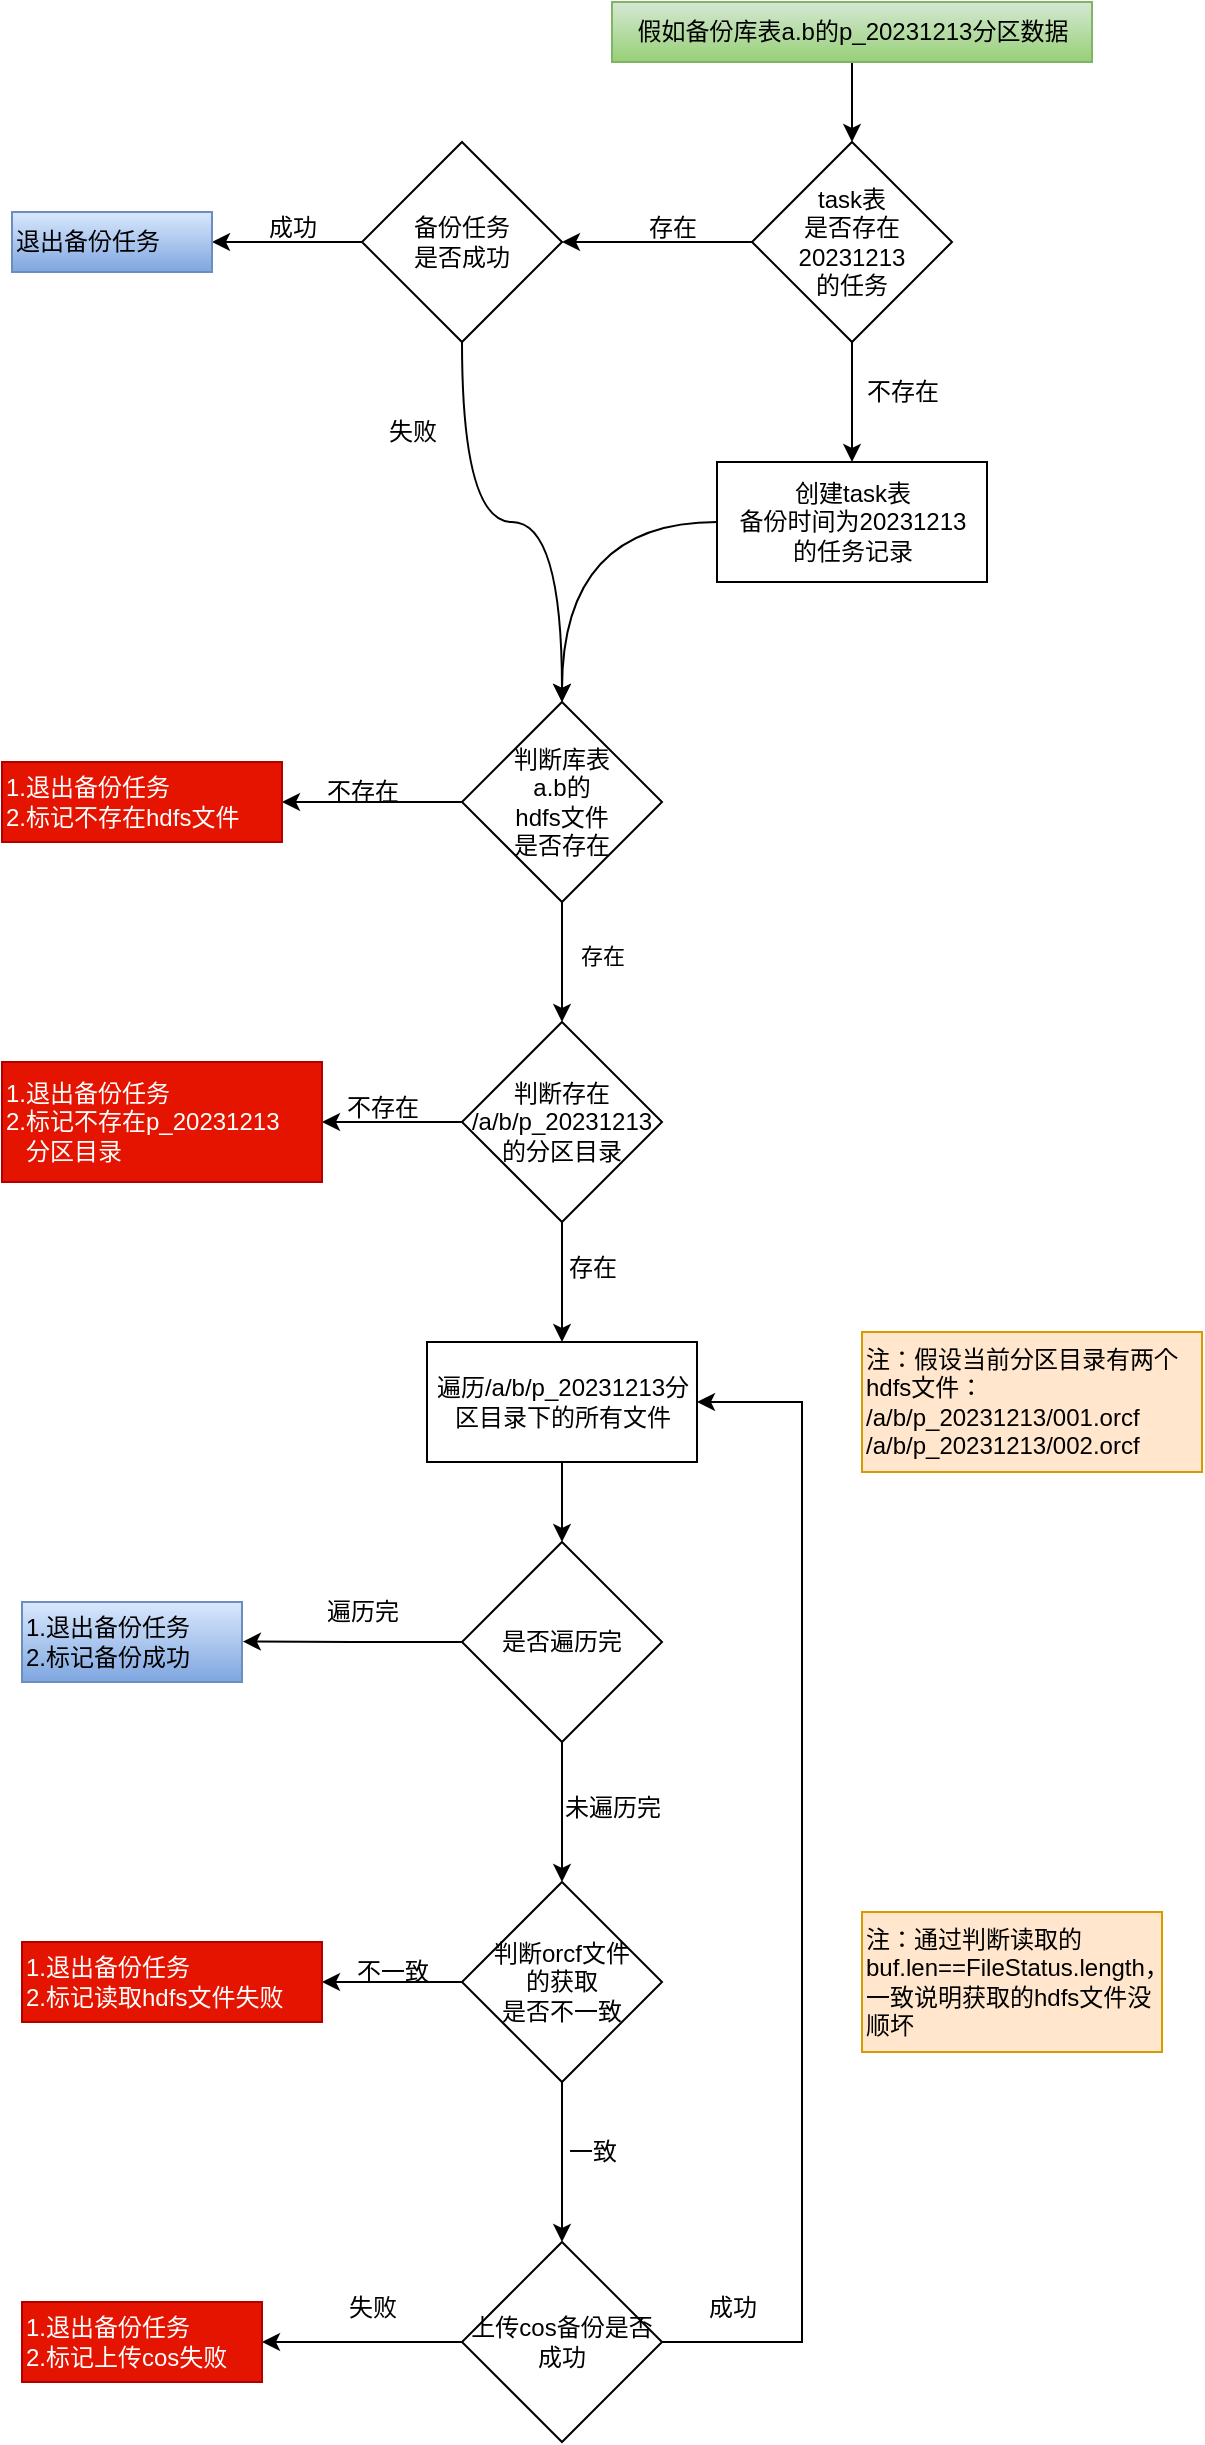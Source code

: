 <mxfile version="22.1.8" type="github">
  <diagram name="Page-1" id="mlTP5GkgayAPcvq2FMzZ">
    <mxGraphModel dx="2311" dy="924" grid="1" gridSize="10" guides="1" tooltips="1" connect="1" arrows="1" fold="1" page="1" pageScale="1" pageWidth="850" pageHeight="1100" math="0" shadow="0">
      <root>
        <mxCell id="0" />
        <mxCell id="1" parent="0" />
        <mxCell id="9JkG7-nkFBZPGrmJ6e62-5" style="edgeStyle=orthogonalEdgeStyle;rounded=0;orthogonalLoop=1;jettySize=auto;html=1;" edge="1" parent="1" source="9JkG7-nkFBZPGrmJ6e62-2" target="9JkG7-nkFBZPGrmJ6e62-3">
          <mxGeometry relative="1" as="geometry" />
        </mxCell>
        <mxCell id="9JkG7-nkFBZPGrmJ6e62-2" value="假如备份库表a.b的p_20231213分区数据" style="text;html=1;align=center;verticalAlign=middle;resizable=0;points=[];autosize=1;strokeColor=#82b366;fillColor=#d5e8d4;gradientColor=#97d077;" vertex="1" parent="1">
          <mxGeometry x="295" y="90" width="240" height="30" as="geometry" />
        </mxCell>
        <mxCell id="9JkG7-nkFBZPGrmJ6e62-6" style="edgeStyle=orthogonalEdgeStyle;rounded=0;orthogonalLoop=1;jettySize=auto;html=1;exitX=0.5;exitY=1;exitDx=0;exitDy=0;" edge="1" parent="1" source="9JkG7-nkFBZPGrmJ6e62-3" target="9JkG7-nkFBZPGrmJ6e62-4">
          <mxGeometry relative="1" as="geometry" />
        </mxCell>
        <mxCell id="9JkG7-nkFBZPGrmJ6e62-11" style="edgeStyle=orthogonalEdgeStyle;rounded=0;orthogonalLoop=1;jettySize=auto;html=1;entryX=1;entryY=0.5;entryDx=0;entryDy=0;" edge="1" parent="1" source="9JkG7-nkFBZPGrmJ6e62-3" target="9JkG7-nkFBZPGrmJ6e62-10">
          <mxGeometry relative="1" as="geometry" />
        </mxCell>
        <mxCell id="9JkG7-nkFBZPGrmJ6e62-3" value="task表&lt;br&gt;是否存在20231213&lt;br&gt;的任务" style="rhombus;whiteSpace=wrap;html=1;" vertex="1" parent="1">
          <mxGeometry x="365" y="160" width="100" height="100" as="geometry" />
        </mxCell>
        <mxCell id="9JkG7-nkFBZPGrmJ6e62-18" style="edgeStyle=orthogonalEdgeStyle;rounded=0;orthogonalLoop=1;jettySize=auto;html=1;entryX=0.5;entryY=0;entryDx=0;entryDy=0;curved=1;" edge="1" parent="1" source="9JkG7-nkFBZPGrmJ6e62-4" target="9JkG7-nkFBZPGrmJ6e62-16">
          <mxGeometry relative="1" as="geometry" />
        </mxCell>
        <mxCell id="9JkG7-nkFBZPGrmJ6e62-4" value="创建task表&lt;br&gt;备份时间为20231213&lt;br&gt;的任务记录" style="rounded=0;whiteSpace=wrap;html=1;" vertex="1" parent="1">
          <mxGeometry x="347.5" y="320" width="135" height="60" as="geometry" />
        </mxCell>
        <mxCell id="9JkG7-nkFBZPGrmJ6e62-7" value="不存在" style="text;html=1;align=center;verticalAlign=middle;resizable=0;points=[];autosize=1;strokeColor=none;fillColor=none;" vertex="1" parent="1">
          <mxGeometry x="410" y="270" width="60" height="30" as="geometry" />
        </mxCell>
        <mxCell id="9JkG7-nkFBZPGrmJ6e62-13" style="edgeStyle=orthogonalEdgeStyle;rounded=0;orthogonalLoop=1;jettySize=auto;html=1;" edge="1" parent="1" source="9JkG7-nkFBZPGrmJ6e62-10" target="9JkG7-nkFBZPGrmJ6e62-12">
          <mxGeometry relative="1" as="geometry" />
        </mxCell>
        <mxCell id="9JkG7-nkFBZPGrmJ6e62-17" style="edgeStyle=orthogonalEdgeStyle;rounded=0;orthogonalLoop=1;jettySize=auto;html=1;entryX=0.5;entryY=0;entryDx=0;entryDy=0;curved=1;" edge="1" parent="1" source="9JkG7-nkFBZPGrmJ6e62-10" target="9JkG7-nkFBZPGrmJ6e62-16">
          <mxGeometry relative="1" as="geometry" />
        </mxCell>
        <mxCell id="9JkG7-nkFBZPGrmJ6e62-10" value="备份任务&lt;br&gt;是否成功" style="rhombus;whiteSpace=wrap;html=1;" vertex="1" parent="1">
          <mxGeometry x="170" y="160" width="100" height="100" as="geometry" />
        </mxCell>
        <mxCell id="9JkG7-nkFBZPGrmJ6e62-12" value="退出备份任务" style="text;html=1;align=left;verticalAlign=middle;resizable=0;points=[];autosize=1;strokeColor=#6c8ebf;fillColor=#dae8fc;gradientColor=#7ea6e0;" vertex="1" parent="1">
          <mxGeometry x="-5" y="195" width="100" height="30" as="geometry" />
        </mxCell>
        <mxCell id="9JkG7-nkFBZPGrmJ6e62-14" value="成功" style="text;html=1;align=center;verticalAlign=middle;resizable=0;points=[];autosize=1;strokeColor=none;fillColor=none;" vertex="1" parent="1">
          <mxGeometry x="110" y="188" width="50" height="30" as="geometry" />
        </mxCell>
        <mxCell id="9JkG7-nkFBZPGrmJ6e62-15" value="存在" style="text;html=1;align=center;verticalAlign=middle;resizable=0;points=[];autosize=1;strokeColor=none;fillColor=none;" vertex="1" parent="1">
          <mxGeometry x="300" y="188" width="50" height="30" as="geometry" />
        </mxCell>
        <mxCell id="9JkG7-nkFBZPGrmJ6e62-20" style="edgeStyle=orthogonalEdgeStyle;rounded=0;orthogonalLoop=1;jettySize=auto;html=1;" edge="1" parent="1" source="9JkG7-nkFBZPGrmJ6e62-16" target="9JkG7-nkFBZPGrmJ6e62-19">
          <mxGeometry relative="1" as="geometry" />
        </mxCell>
        <mxCell id="9JkG7-nkFBZPGrmJ6e62-23" style="edgeStyle=orthogonalEdgeStyle;rounded=0;orthogonalLoop=1;jettySize=auto;html=1;" edge="1" parent="1" source="9JkG7-nkFBZPGrmJ6e62-16" target="9JkG7-nkFBZPGrmJ6e62-22">
          <mxGeometry relative="1" as="geometry" />
        </mxCell>
        <mxCell id="9JkG7-nkFBZPGrmJ6e62-24" value="存在" style="edgeLabel;html=1;align=center;verticalAlign=middle;resizable=0;points=[];" vertex="1" connectable="0" parent="9JkG7-nkFBZPGrmJ6e62-23">
          <mxGeometry x="-0.4" y="8" relative="1" as="geometry">
            <mxPoint x="12" y="9" as="offset" />
          </mxGeometry>
        </mxCell>
        <mxCell id="9JkG7-nkFBZPGrmJ6e62-16" value="判断库表&lt;br&gt;a.b的&lt;br&gt;hdfs文件&lt;br&gt;是否存在" style="rhombus;whiteSpace=wrap;html=1;" vertex="1" parent="1">
          <mxGeometry x="220" y="440" width="100" height="100" as="geometry" />
        </mxCell>
        <mxCell id="9JkG7-nkFBZPGrmJ6e62-19" value="1.退出备份任务&lt;br&gt;2.标记不存在hdfs文件" style="text;html=1;align=left;verticalAlign=middle;resizable=0;points=[];autosize=1;strokeColor=#B20000;fillColor=#e51400;fontColor=#ffffff;" vertex="1" parent="1">
          <mxGeometry x="-10" y="470" width="140" height="40" as="geometry" />
        </mxCell>
        <mxCell id="9JkG7-nkFBZPGrmJ6e62-21" value="不存在" style="text;html=1;align=center;verticalAlign=middle;resizable=0;points=[];autosize=1;strokeColor=none;fillColor=none;" vertex="1" parent="1">
          <mxGeometry x="140" y="470" width="60" height="30" as="geometry" />
        </mxCell>
        <mxCell id="9JkG7-nkFBZPGrmJ6e62-27" style="edgeStyle=orthogonalEdgeStyle;rounded=0;orthogonalLoop=1;jettySize=auto;html=1;" edge="1" parent="1" source="9JkG7-nkFBZPGrmJ6e62-22" target="9JkG7-nkFBZPGrmJ6e62-25">
          <mxGeometry relative="1" as="geometry" />
        </mxCell>
        <mxCell id="9JkG7-nkFBZPGrmJ6e62-31" style="edgeStyle=orthogonalEdgeStyle;rounded=0;orthogonalLoop=1;jettySize=auto;html=1;" edge="1" parent="1" source="9JkG7-nkFBZPGrmJ6e62-22" target="9JkG7-nkFBZPGrmJ6e62-30">
          <mxGeometry relative="1" as="geometry" />
        </mxCell>
        <mxCell id="9JkG7-nkFBZPGrmJ6e62-22" value="判断存在&lt;br&gt;/a/b/p_20231213&lt;br&gt;的分区目录" style="rhombus;whiteSpace=wrap;html=1;" vertex="1" parent="1">
          <mxGeometry x="220" y="600" width="100" height="100" as="geometry" />
        </mxCell>
        <mxCell id="9JkG7-nkFBZPGrmJ6e62-25" value="1.退出备份任务&lt;br&gt;2.标记不存在p_20231213&lt;br&gt;&amp;nbsp; &amp;nbsp;分区目录" style="text;html=1;align=left;verticalAlign=middle;resizable=0;points=[];autosize=1;strokeColor=#B20000;fillColor=#e51400;fontColor=#ffffff;" vertex="1" parent="1">
          <mxGeometry x="-10" y="620" width="160" height="60" as="geometry" />
        </mxCell>
        <mxCell id="9JkG7-nkFBZPGrmJ6e62-28" value="不存在" style="text;html=1;align=center;verticalAlign=middle;resizable=0;points=[];autosize=1;strokeColor=none;fillColor=none;" vertex="1" parent="1">
          <mxGeometry x="150" y="628" width="60" height="30" as="geometry" />
        </mxCell>
        <mxCell id="9JkG7-nkFBZPGrmJ6e62-35" style="edgeStyle=orthogonalEdgeStyle;rounded=0;orthogonalLoop=1;jettySize=auto;html=1;entryX=0.5;entryY=0;entryDx=0;entryDy=0;" edge="1" parent="1" source="9JkG7-nkFBZPGrmJ6e62-30" target="9JkG7-nkFBZPGrmJ6e62-33">
          <mxGeometry relative="1" as="geometry" />
        </mxCell>
        <mxCell id="9JkG7-nkFBZPGrmJ6e62-30" value="遍历/a/b/p_20231213分区目录下的所有文件" style="rounded=0;whiteSpace=wrap;html=1;" vertex="1" parent="1">
          <mxGeometry x="202.5" y="760" width="135" height="60" as="geometry" />
        </mxCell>
        <mxCell id="9JkG7-nkFBZPGrmJ6e62-32" value="存在" style="text;html=1;align=center;verticalAlign=middle;resizable=0;points=[];autosize=1;strokeColor=none;fillColor=none;" vertex="1" parent="1">
          <mxGeometry x="260" y="708" width="50" height="30" as="geometry" />
        </mxCell>
        <mxCell id="9JkG7-nkFBZPGrmJ6e62-50" style="edgeStyle=orthogonalEdgeStyle;rounded=0;orthogonalLoop=1;jettySize=auto;html=1;" edge="1" parent="1" source="9JkG7-nkFBZPGrmJ6e62-33" target="9JkG7-nkFBZPGrmJ6e62-45">
          <mxGeometry relative="1" as="geometry" />
        </mxCell>
        <mxCell id="9JkG7-nkFBZPGrmJ6e62-33" value="是否遍历完" style="rhombus;whiteSpace=wrap;html=1;" vertex="1" parent="1">
          <mxGeometry x="220" y="860" width="100" height="100" as="geometry" />
        </mxCell>
        <mxCell id="9JkG7-nkFBZPGrmJ6e62-38" value="注：假设当前分区目录有两个hdfs文件：&lt;br&gt;/a/b/p_20231213/001.orcf&lt;br&gt;/a/b/p_20231213/002.orcf" style="rounded=0;whiteSpace=wrap;html=1;align=left;fillColor=#ffe6cc;strokeColor=#d79b00;" vertex="1" parent="1">
          <mxGeometry x="420" y="755" width="170" height="70" as="geometry" />
        </mxCell>
        <mxCell id="9JkG7-nkFBZPGrmJ6e62-40" value="注：通过判断读取的buf.len==FileStatus.length，一致说明获取的hdfs文件没顺坏&amp;nbsp;" style="rounded=0;whiteSpace=wrap;html=1;align=left;fillColor=#ffe6cc;strokeColor=#d79b00;" vertex="1" parent="1">
          <mxGeometry x="420" y="1045" width="150" height="70" as="geometry" />
        </mxCell>
        <mxCell id="9JkG7-nkFBZPGrmJ6e62-42" value="遍历完" style="text;html=1;align=center;verticalAlign=middle;resizable=0;points=[];autosize=1;strokeColor=none;fillColor=none;" vertex="1" parent="1">
          <mxGeometry x="140" y="880" width="60" height="30" as="geometry" />
        </mxCell>
        <mxCell id="9JkG7-nkFBZPGrmJ6e62-43" value="1.退出备份任务&lt;br&gt;2.标记备份成功" style="text;html=1;align=left;verticalAlign=middle;resizable=0;points=[];autosize=1;strokeColor=#6c8ebf;fillColor=#dae8fc;gradientColor=#7ea6e0;" vertex="1" parent="1">
          <mxGeometry y="890" width="110" height="40" as="geometry" />
        </mxCell>
        <mxCell id="9JkG7-nkFBZPGrmJ6e62-44" style="edgeStyle=orthogonalEdgeStyle;rounded=0;orthogonalLoop=1;jettySize=auto;html=1;" edge="1" parent="1" source="9JkG7-nkFBZPGrmJ6e62-45">
          <mxGeometry relative="1" as="geometry">
            <mxPoint x="150" y="1080" as="targetPoint" />
          </mxGeometry>
        </mxCell>
        <mxCell id="9JkG7-nkFBZPGrmJ6e62-53" style="edgeStyle=orthogonalEdgeStyle;rounded=0;orthogonalLoop=1;jettySize=auto;html=1;" edge="1" parent="1" source="9JkG7-nkFBZPGrmJ6e62-45" target="9JkG7-nkFBZPGrmJ6e62-52">
          <mxGeometry relative="1" as="geometry" />
        </mxCell>
        <mxCell id="9JkG7-nkFBZPGrmJ6e62-45" value="判断orcf文件&lt;br&gt;的获取&lt;br&gt;是否不一致" style="rhombus;whiteSpace=wrap;html=1;" vertex="1" parent="1">
          <mxGeometry x="220" y="1030" width="100" height="100" as="geometry" />
        </mxCell>
        <mxCell id="9JkG7-nkFBZPGrmJ6e62-46" value="不一致" style="text;html=1;align=center;verticalAlign=middle;resizable=0;points=[];autosize=1;strokeColor=none;fillColor=none;" vertex="1" parent="1">
          <mxGeometry x="155" y="1060" width="60" height="30" as="geometry" />
        </mxCell>
        <mxCell id="9JkG7-nkFBZPGrmJ6e62-47" value="1.退出备份任务&lt;br&gt;2.标记读取hdfs文件失败" style="text;html=1;align=left;verticalAlign=middle;resizable=0;points=[];autosize=1;strokeColor=#B20000;fillColor=#e51400;fontColor=#ffffff;" vertex="1" parent="1">
          <mxGeometry y="1060" width="150" height="40" as="geometry" />
        </mxCell>
        <mxCell id="9JkG7-nkFBZPGrmJ6e62-49" style="edgeStyle=orthogonalEdgeStyle;rounded=0;orthogonalLoop=1;jettySize=auto;html=1;entryX=1.004;entryY=0.494;entryDx=0;entryDy=0;entryPerimeter=0;" edge="1" parent="1" source="9JkG7-nkFBZPGrmJ6e62-33" target="9JkG7-nkFBZPGrmJ6e62-43">
          <mxGeometry relative="1" as="geometry" />
        </mxCell>
        <mxCell id="9JkG7-nkFBZPGrmJ6e62-51" value="未遍历完" style="text;html=1;align=center;verticalAlign=middle;resizable=0;points=[];autosize=1;strokeColor=none;fillColor=none;" vertex="1" parent="1">
          <mxGeometry x="260" y="978" width="70" height="30" as="geometry" />
        </mxCell>
        <mxCell id="9JkG7-nkFBZPGrmJ6e62-56" style="edgeStyle=orthogonalEdgeStyle;rounded=0;orthogonalLoop=1;jettySize=auto;html=1;" edge="1" parent="1" source="9JkG7-nkFBZPGrmJ6e62-52" target="9JkG7-nkFBZPGrmJ6e62-55">
          <mxGeometry relative="1" as="geometry" />
        </mxCell>
        <mxCell id="9JkG7-nkFBZPGrmJ6e62-59" style="edgeStyle=orthogonalEdgeStyle;rounded=0;orthogonalLoop=1;jettySize=auto;html=1;entryX=1;entryY=0.5;entryDx=0;entryDy=0;exitX=1;exitY=0.5;exitDx=0;exitDy=0;" edge="1" parent="1" source="9JkG7-nkFBZPGrmJ6e62-52" target="9JkG7-nkFBZPGrmJ6e62-30">
          <mxGeometry relative="1" as="geometry">
            <Array as="points">
              <mxPoint x="390" y="1260" />
              <mxPoint x="390" y="790" />
            </Array>
          </mxGeometry>
        </mxCell>
        <mxCell id="9JkG7-nkFBZPGrmJ6e62-52" value="上传cos备份是否成功" style="rhombus;whiteSpace=wrap;html=1;" vertex="1" parent="1">
          <mxGeometry x="220" y="1210" width="100" height="100" as="geometry" />
        </mxCell>
        <mxCell id="9JkG7-nkFBZPGrmJ6e62-54" value="一致" style="text;html=1;align=center;verticalAlign=middle;resizable=0;points=[];autosize=1;strokeColor=none;fillColor=none;" vertex="1" parent="1">
          <mxGeometry x="260" y="1150" width="50" height="30" as="geometry" />
        </mxCell>
        <mxCell id="9JkG7-nkFBZPGrmJ6e62-55" value="1.退出备份任务&lt;br&gt;2.标记上传cos失败" style="text;html=1;align=left;verticalAlign=middle;resizable=0;points=[];autosize=1;strokeColor=#B20000;fillColor=#e51400;fontColor=#ffffff;" vertex="1" parent="1">
          <mxGeometry y="1240" width="120" height="40" as="geometry" />
        </mxCell>
        <mxCell id="9JkG7-nkFBZPGrmJ6e62-57" value="失败" style="text;html=1;align=center;verticalAlign=middle;resizable=0;points=[];autosize=1;strokeColor=none;fillColor=none;" vertex="1" parent="1">
          <mxGeometry x="150" y="1228" width="50" height="30" as="geometry" />
        </mxCell>
        <mxCell id="9JkG7-nkFBZPGrmJ6e62-60" value="成功" style="text;html=1;align=center;verticalAlign=middle;resizable=0;points=[];autosize=1;strokeColor=none;fillColor=none;" vertex="1" parent="1">
          <mxGeometry x="330" y="1228" width="50" height="30" as="geometry" />
        </mxCell>
        <mxCell id="9JkG7-nkFBZPGrmJ6e62-61" value="失败" style="text;html=1;align=center;verticalAlign=middle;resizable=0;points=[];autosize=1;strokeColor=none;fillColor=none;" vertex="1" parent="1">
          <mxGeometry x="170" y="290" width="50" height="30" as="geometry" />
        </mxCell>
      </root>
    </mxGraphModel>
  </diagram>
</mxfile>
